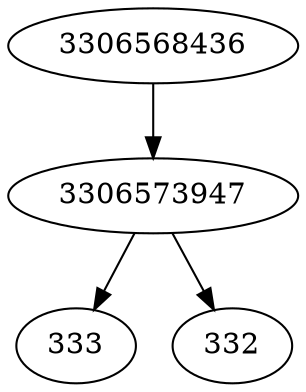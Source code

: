 strict digraph  {
3306573947;
3306568436;
333;
332;
3306573947 -> 332;
3306573947 -> 333;
3306568436 -> 3306573947;
}

